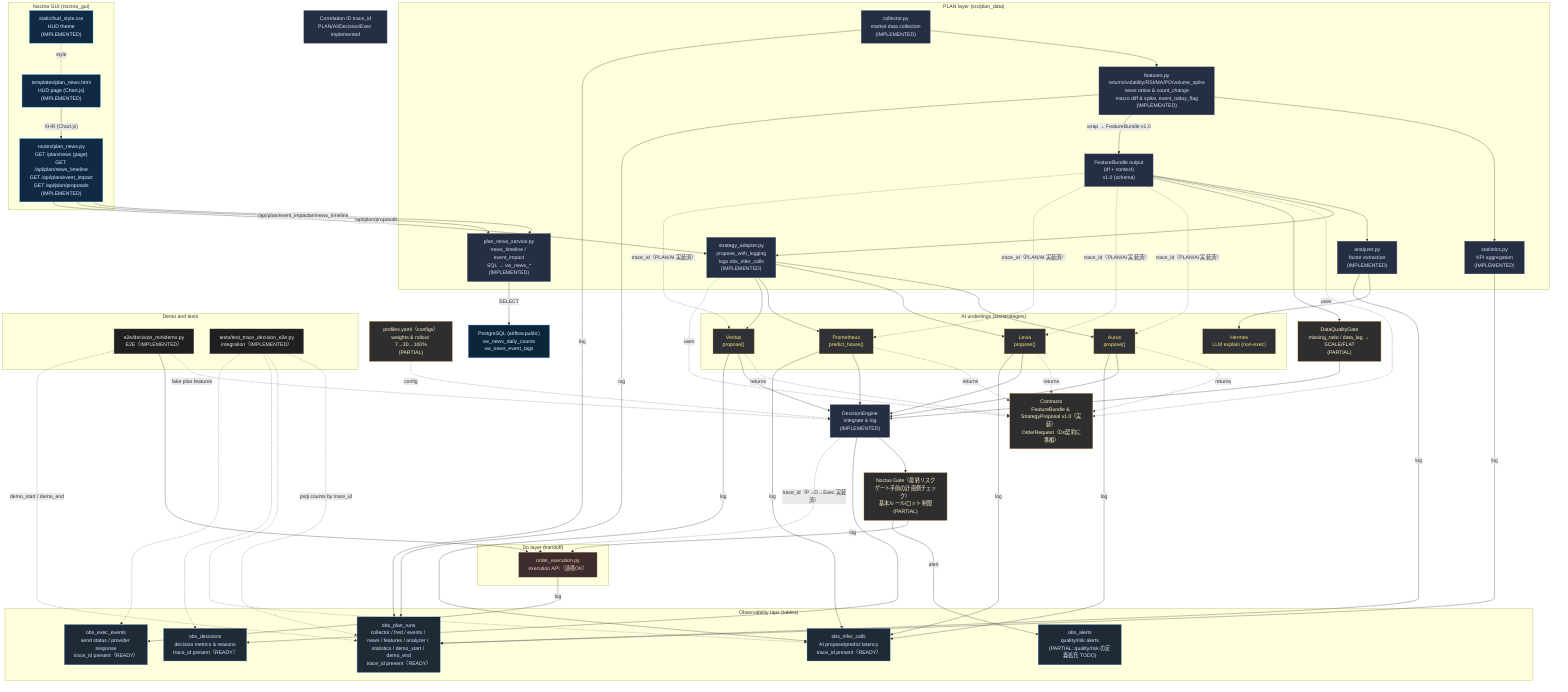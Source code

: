 flowchart TD

%% ====== styles (GitHub-safe) ======
classDef plan fill:#262e44,stroke:#47617a,color:#d8e0f7;
classDef ai fill:#2f3136,stroke:#a97e2c,color:#ffe476;
classDef do fill:#3d2d2d,stroke:#cc9999,color:#ffcccc;
classDef todo fill:#323232,stroke:#ff9f43,color:#ffd8a8;
classDef partial fill:#2e2e2e,stroke:#ffcc66,color:#fff2cc;
classDef obs fill:#1e2a36,stroke:#5dade2,color:#d6eaf8;
classDef demo fill:#202020,stroke:#8a8a8a,color:#eaeaea;
classDef gui fill:#102a43,stroke:#38bdf8,color:#e0f2fe;
classDef db fill:#0b253a,stroke:#2d6cdf,color:#dceefb;

%% ====== PLAN layer ======
subgraph PLAN ["PLAN layer (src/plan_data)"]
  COLLECT["collector.py<br/>market data collection<br/>(IMPLEMENTED)"]:::plan
  FEATURES["features.py<br/>returns/volatility/RSI/MA/PO/volume_spike<br/>news ratios & count_change<br/>macro diff & spike, event_today_flag<br/>(IMPLEMENTED)"]:::plan
  FEATDF["FeatureBundle output<br/>(df + context)<br/>v1.0 (schema)"]:::plan
  ANALYZER["analyzer.py<br/>factor extraction<br/>(IMPLEMENTED)"]:::plan
  STATS["statistics.py<br/>KPI aggregation<br/>(IMPLEMENTED)"]:::plan
  ADAPTER["strategy_adapter.py<br/>propose_with_logging<br/>logs obs_infer_calls<br/>(IMPLEMENTED)"]:::plan
  SVCNEWS["plan_news_service.py<br/>news_timeline / event_impact<br/>SQL → vw_news_*<br/>(IMPLEMENTED)"]:::plan
end

%% ====== GUI (Noctria GUI) ======
subgraph GUI ["Noctria GUI (noctria_gui)"]
  PAGE["templates/plan_news.html<br/>HUD page (Chart.js)<br/>(IMPLEMENTED)"]:::gui
  ROUTER["routes/plan_news.py<br/>GET /plan/news (page)<br/>GET /api/plan/news_timeline<br/>GET /api/plan/event_impact<br/>GET /api/plan/proposals<br/>(IMPLEMENTED)"]:::gui
  HUDCSS["static/hud_style.css<br/>HUD theme<br/>(IMPLEMENTED)"]:::gui
end

%% ====== AI underlings ======
subgraph AI_UNDERLINGS ["AI underlings (src/strategies)"]
  AURUS["Aurus<br/>propose()"]:::ai
  LEVIA["Levia<br/>propose()"]:::ai
  PROM["Prometheus<br/>predict_future()"]:::ai
  VERITAS["Veritas<br/>propose()"]:::ai
  HERMES["Hermes<br/>LLM explain (non-exec)"]:::ai
end

%% ====== Decision & Risk ======
DECISION["DecisionEngine<br/>integrate & log<br/>(IMPLEMENTED)"]:::plan
NOCTUSGATE["Noctus Gate（最終リスクゲート手前の計画側チェック）<br/>基本ルール/ロット制限<br/>(PARTIAL)"]:::partial
QUALITY["DataQualityGate<br/>missing_ratio / data_lag → SCALE/FLAT<br/>(PARTIAL)"]:::partial
PROFILES["profiles.yaml（configs）<br/>weights & rollout 7→30→100%<br/>(PARTIAL)"]:::partial

%% ====== Contracts ======
CONTRACTS["Contracts<br/>FeatureBundle & StrategyProposal v1.0（実装）<br/>OrderRequest（Do契約に準拠）"]:::partial
TRACEID["Correlation ID trace_id<br/>PLAN/AI/Decision/Exec implemented"]:::plan

%% ====== Do layer (handoff) ======
subgraph DO_LAYER ["Do layer (handoff)"]
  ORDER["order_execution.py<br/>execution API（連携OK）"]:::do
end

%% ====== Demo & tests ======
subgraph DEMO ["Demo and tests"]
  DECISION_MINI["e2e/decision_minidemo.py<br/>E2E（IMPLEMENTED）"]:::demo
  TEST_E2E["tests/test_trace_decision_e2e.py<br/>integration（IMPLEMENTED）"]:::demo
end

%% ====== Observability taps ======
subgraph OBS ["Observability taps (tables)"]
  OBS_PLAN["obs_plan_runs<br/>collector / fred / events / news / features / analyzer / statistics / demo_start / demo_end<br/>trace_id present（READY）"]:::obs
  OBS_INFER["obs_infer_calls<br/>AI propose/predict latency<br/>trace_id present（READY）"]:::obs
  OBS_DEC["obs_decisions<br/>decision metrics & reasons<br/>trace_id present（READY）"]:::obs
  OBS_EXEC["obs_exec_events<br/>send status / provider response<br/>trace_id present（READY）"]:::obs
  OBS_ALT["obs_alerts<br/>quality/risk alerts<br/>(PARTIAL: quality/risk の定義拡充 TODO)"]:::partial
end

%% ====== DB (for news views) ======
PG["PostgreSQL (airflow.public)<br/>vw_news_daily_counts<br/>vw_news_event_tags"]:::db

%% ====== PLAN flow ======
COLLECT --> FEATURES --> STATS
FEATURES -- "wrap → FeatureBundle v1.0" --> FEATDF
FEATDF --> ANALYZER
ANALYZER --> HERMES
FEATDF --> ADAPTER
ADAPTER --> AURUS
ADAPTER --> LEVIA
ADAPTER --> PROM
ADAPTER --> VERITAS

%% ====== GUI wiring ======
PAGE -- "XHR (Chart.js)" --> ROUTER
ROUTER -- "/api/plan/news_timeline" --> SVCNEWS
ROUTER -- "/api/plan/event_impact" --> SVCNEWS
ROUTER -- "/api/plan/proposals" --> ADAPTER
HUDCSS -. "style" .- PAGE

%% ====== Service → DB ======
SVCNEWS -->|SELECT| PG

%% ====== Contracts wiring ======
FEATDF -. "uses" .-> CONTRACTS
ADAPTER -. "uses" .-> CONTRACTS
AURUS -. "returns" .-> CONTRACTS
LEVIA -. "returns" .-> CONTRACTS
PROM  -. "returns" .-> CONTRACTS
VERITAS -. "returns" .-> CONTRACTS

%% ====== Decision integration path ======
FEATDF --> QUALITY
QUALITY --> DECISION
AURUS --> DECISION
LEVIA --> DECISION
PROM  --> DECISION
VERITAS --> DECISION
PROFILES -. "config" .-> DECISION
DECISION --> NOCTUSGATE
NOCTUSGATE --> ORDER

%% ====== Demo edges ======
DECISION_MINI -. "fake plan features" .-> DECISION
DECISION_MINI --> ORDER
TEST_E2E -. "psql counts by trace_id" .-> OBS_PLAN
TEST_E2E -.-> OBS_INFER
TEST_E2E -.-> OBS_DEC
TEST_E2E -.-> OBS_EXEC

%% ====== Observability wiring ======
COLLECT  -->|log| OBS_PLAN
FEATURES -->|log| OBS_PLAN
STATS    -->|log| OBS_PLAN
ANALYZER -->|log| OBS_PLAN
AURUS    -->|log| OBS_INFER
LEVIA    -->|log| OBS_INFER
PROM     -->|log| OBS_INFER
VERITAS  -->|log| OBS_INFER
DECISION -->|log| OBS_DEC
ORDER    -->|log| OBS_EXEC
NOCTUSGATE -->|alert| OBS_ALT
DECISION_MINI -. "demo_start / demo_end" .-> OBS_PLAN

%% ====== trace_id notes ======
FEATDF -. "trace_id（PLAN/AI 実装済）" .-> AURUS
FEATDF -. "trace_id（PLAN/AI 実装済）" .-> LEVIA
FEATDF -. "trace_id（PLAN/AI 実装済）" .-> PROM
FEATDF -. "trace_id（PLAN/AI 実装済）" .-> VERITAS
DECISION -. "trace_id（P→D→Exec 実装済）" .-> ORDER

%% ====== class bindings ======
class COLLECT,FEATURES,FEATDF,ANALYZER,STATS,ADAPTER,SVCNEWS plan;
class AURUS,LEVIA,PROM,VERITAS,HERMES ai;
class ORDER do;
class DECISION plan;
class NOCTUSGATE,QUALITY,PROFILES,CONTRACTS partial;
class TRACEID plan;
class OBS_PLAN,OBS_INFER,OBS_DEC,OBS_EXEC,OBS_ALT obs;
class DECISION_MINI,TEST_E2E demo;
class PAGE,ROUTER,HUDCSS gui;
class PG db;

%% --- Contracts references (docs only) ---
%% FeatureBundle: docs/architecture/contracts/FeatureBundle.md
%% StrategyProposal: docs/architecture/contracts/StrategyProposal.md
%% DecisionRecord: docs/architecture/contracts/DecisionRecord.md
%% OrderRequest: docs/architecture/contracts/OrderRequest.md
%% NOTE: 本図での OrderRequest は v1.1（idempotency_key 追加）を前提